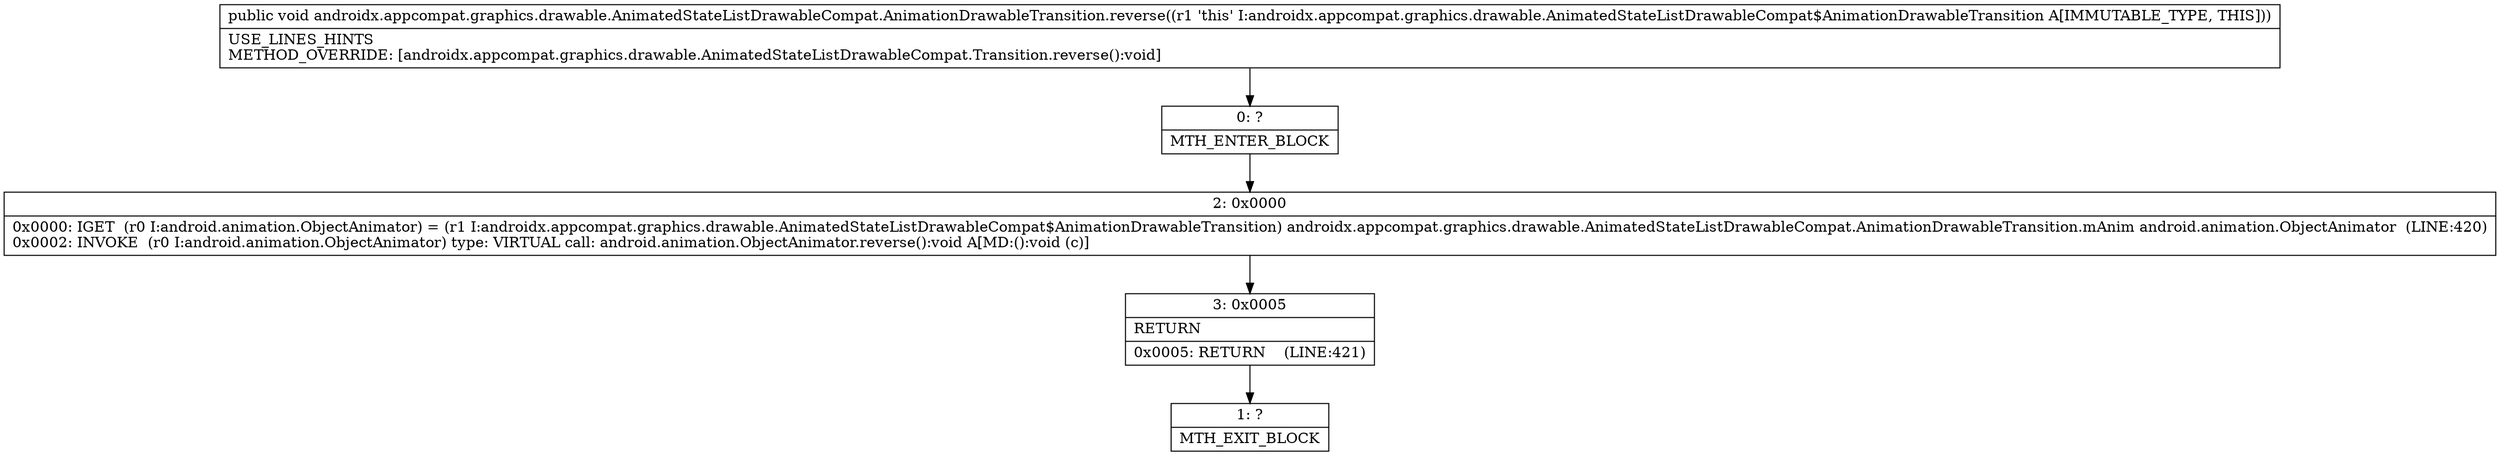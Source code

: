 digraph "CFG forandroidx.appcompat.graphics.drawable.AnimatedStateListDrawableCompat.AnimationDrawableTransition.reverse()V" {
Node_0 [shape=record,label="{0\:\ ?|MTH_ENTER_BLOCK\l}"];
Node_2 [shape=record,label="{2\:\ 0x0000|0x0000: IGET  (r0 I:android.animation.ObjectAnimator) = (r1 I:androidx.appcompat.graphics.drawable.AnimatedStateListDrawableCompat$AnimationDrawableTransition) androidx.appcompat.graphics.drawable.AnimatedStateListDrawableCompat.AnimationDrawableTransition.mAnim android.animation.ObjectAnimator  (LINE:420)\l0x0002: INVOKE  (r0 I:android.animation.ObjectAnimator) type: VIRTUAL call: android.animation.ObjectAnimator.reverse():void A[MD:():void (c)]\l}"];
Node_3 [shape=record,label="{3\:\ 0x0005|RETURN\l|0x0005: RETURN    (LINE:421)\l}"];
Node_1 [shape=record,label="{1\:\ ?|MTH_EXIT_BLOCK\l}"];
MethodNode[shape=record,label="{public void androidx.appcompat.graphics.drawable.AnimatedStateListDrawableCompat.AnimationDrawableTransition.reverse((r1 'this' I:androidx.appcompat.graphics.drawable.AnimatedStateListDrawableCompat$AnimationDrawableTransition A[IMMUTABLE_TYPE, THIS]))  | USE_LINES_HINTS\lMETHOD_OVERRIDE: [androidx.appcompat.graphics.drawable.AnimatedStateListDrawableCompat.Transition.reverse():void]\l}"];
MethodNode -> Node_0;Node_0 -> Node_2;
Node_2 -> Node_3;
Node_3 -> Node_1;
}

